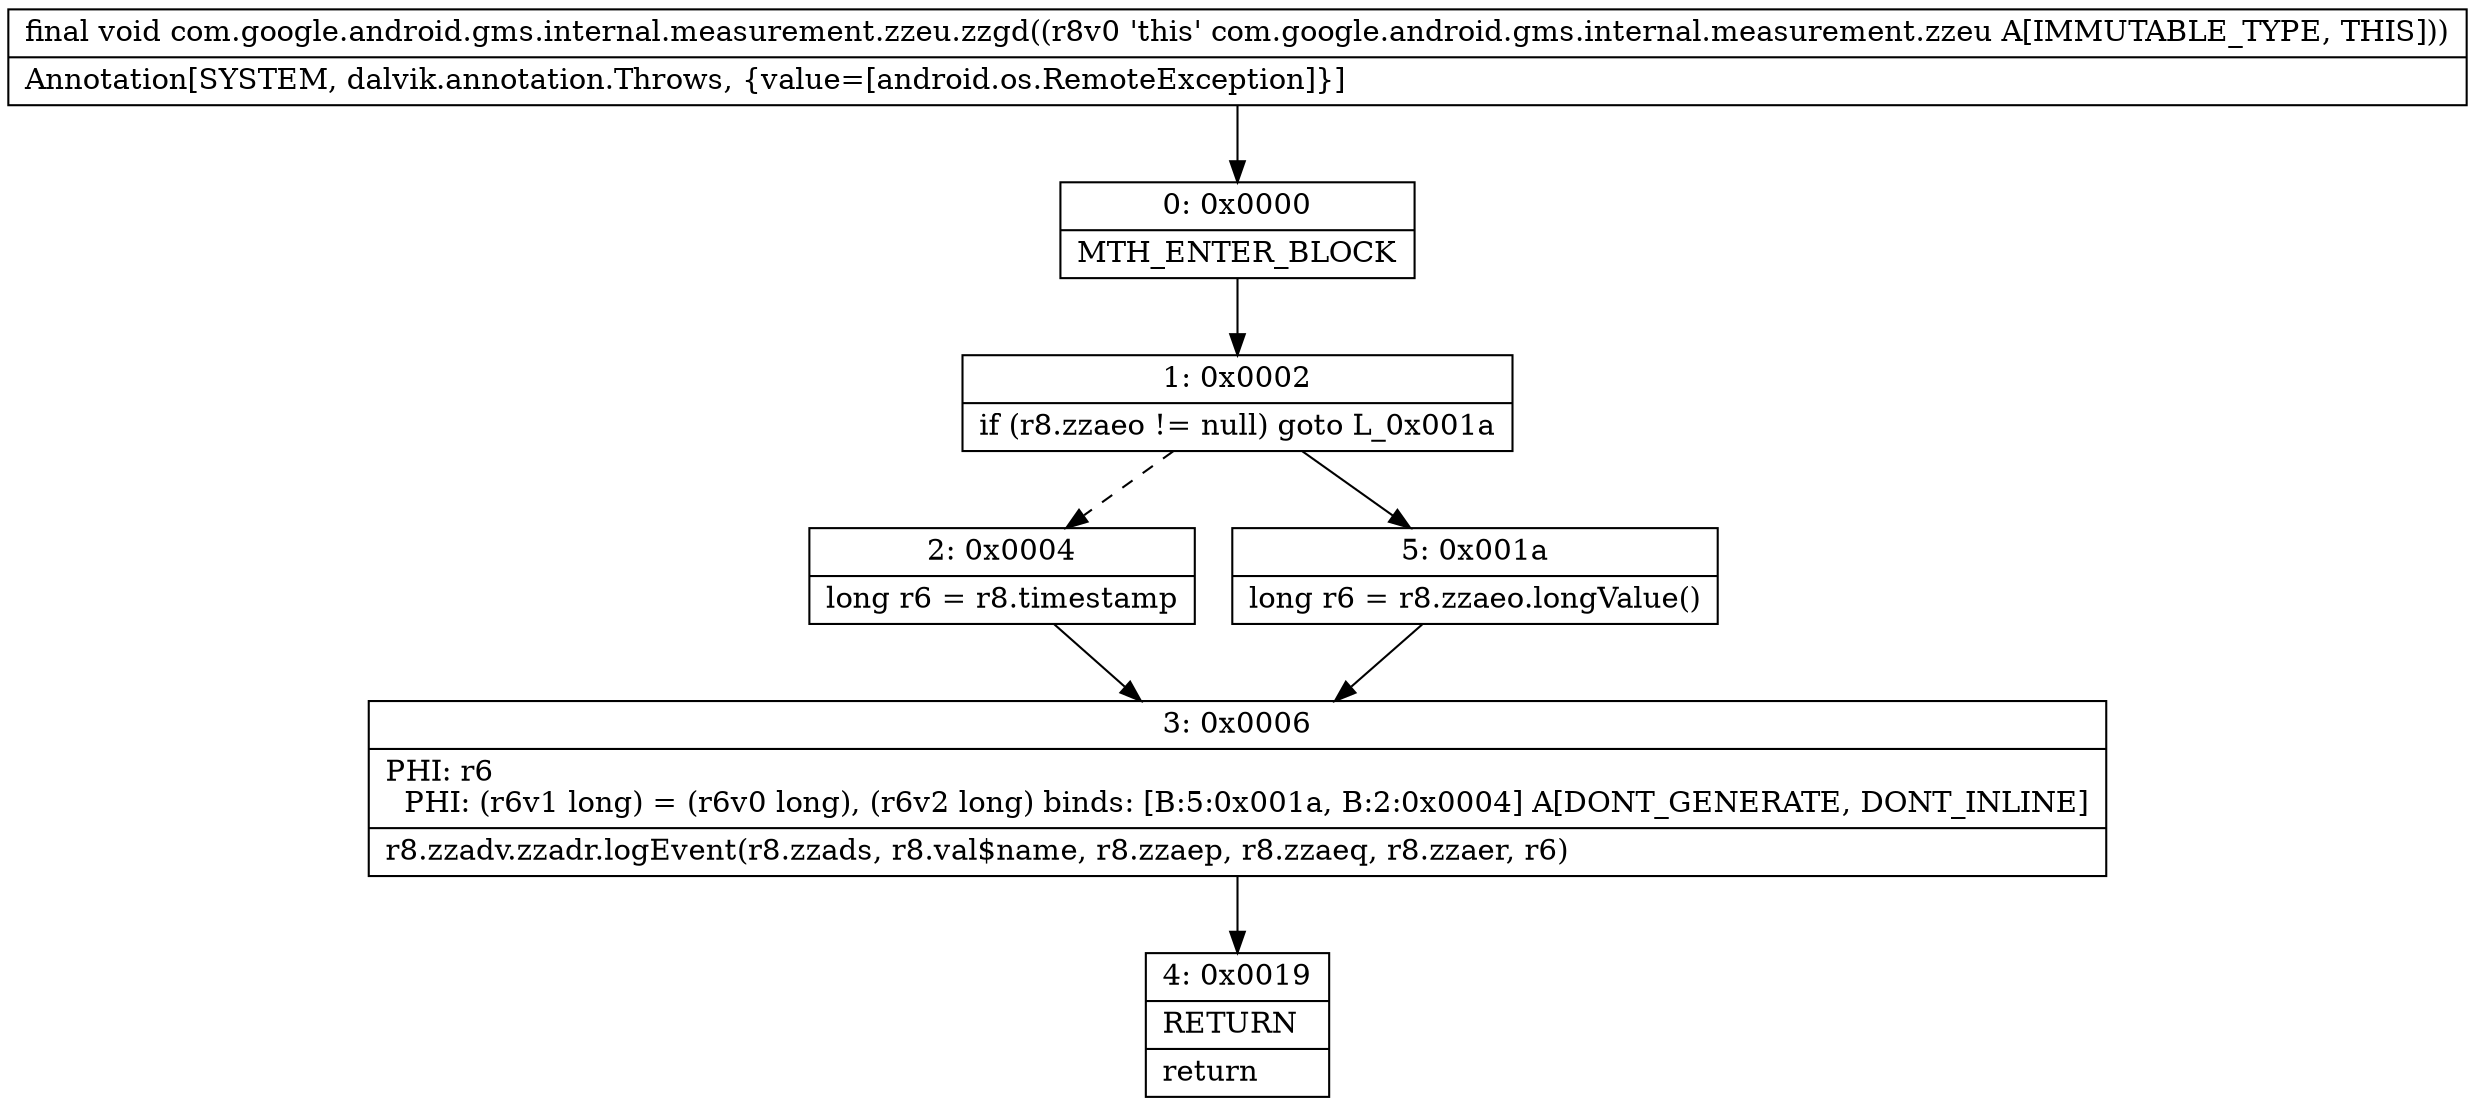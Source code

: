 digraph "CFG forcom.google.android.gms.internal.measurement.zzeu.zzgd()V" {
Node_0 [shape=record,label="{0\:\ 0x0000|MTH_ENTER_BLOCK\l}"];
Node_1 [shape=record,label="{1\:\ 0x0002|if (r8.zzaeo != null) goto L_0x001a\l}"];
Node_2 [shape=record,label="{2\:\ 0x0004|long r6 = r8.timestamp\l}"];
Node_3 [shape=record,label="{3\:\ 0x0006|PHI: r6 \l  PHI: (r6v1 long) = (r6v0 long), (r6v2 long) binds: [B:5:0x001a, B:2:0x0004] A[DONT_GENERATE, DONT_INLINE]\l|r8.zzadv.zzadr.logEvent(r8.zzads, r8.val$name, r8.zzaep, r8.zzaeq, r8.zzaer, r6)\l}"];
Node_4 [shape=record,label="{4\:\ 0x0019|RETURN\l|return\l}"];
Node_5 [shape=record,label="{5\:\ 0x001a|long r6 = r8.zzaeo.longValue()\l}"];
MethodNode[shape=record,label="{final void com.google.android.gms.internal.measurement.zzeu.zzgd((r8v0 'this' com.google.android.gms.internal.measurement.zzeu A[IMMUTABLE_TYPE, THIS]))  | Annotation[SYSTEM, dalvik.annotation.Throws, \{value=[android.os.RemoteException]\}]\l}"];
MethodNode -> Node_0;
Node_0 -> Node_1;
Node_1 -> Node_2[style=dashed];
Node_1 -> Node_5;
Node_2 -> Node_3;
Node_3 -> Node_4;
Node_5 -> Node_3;
}

